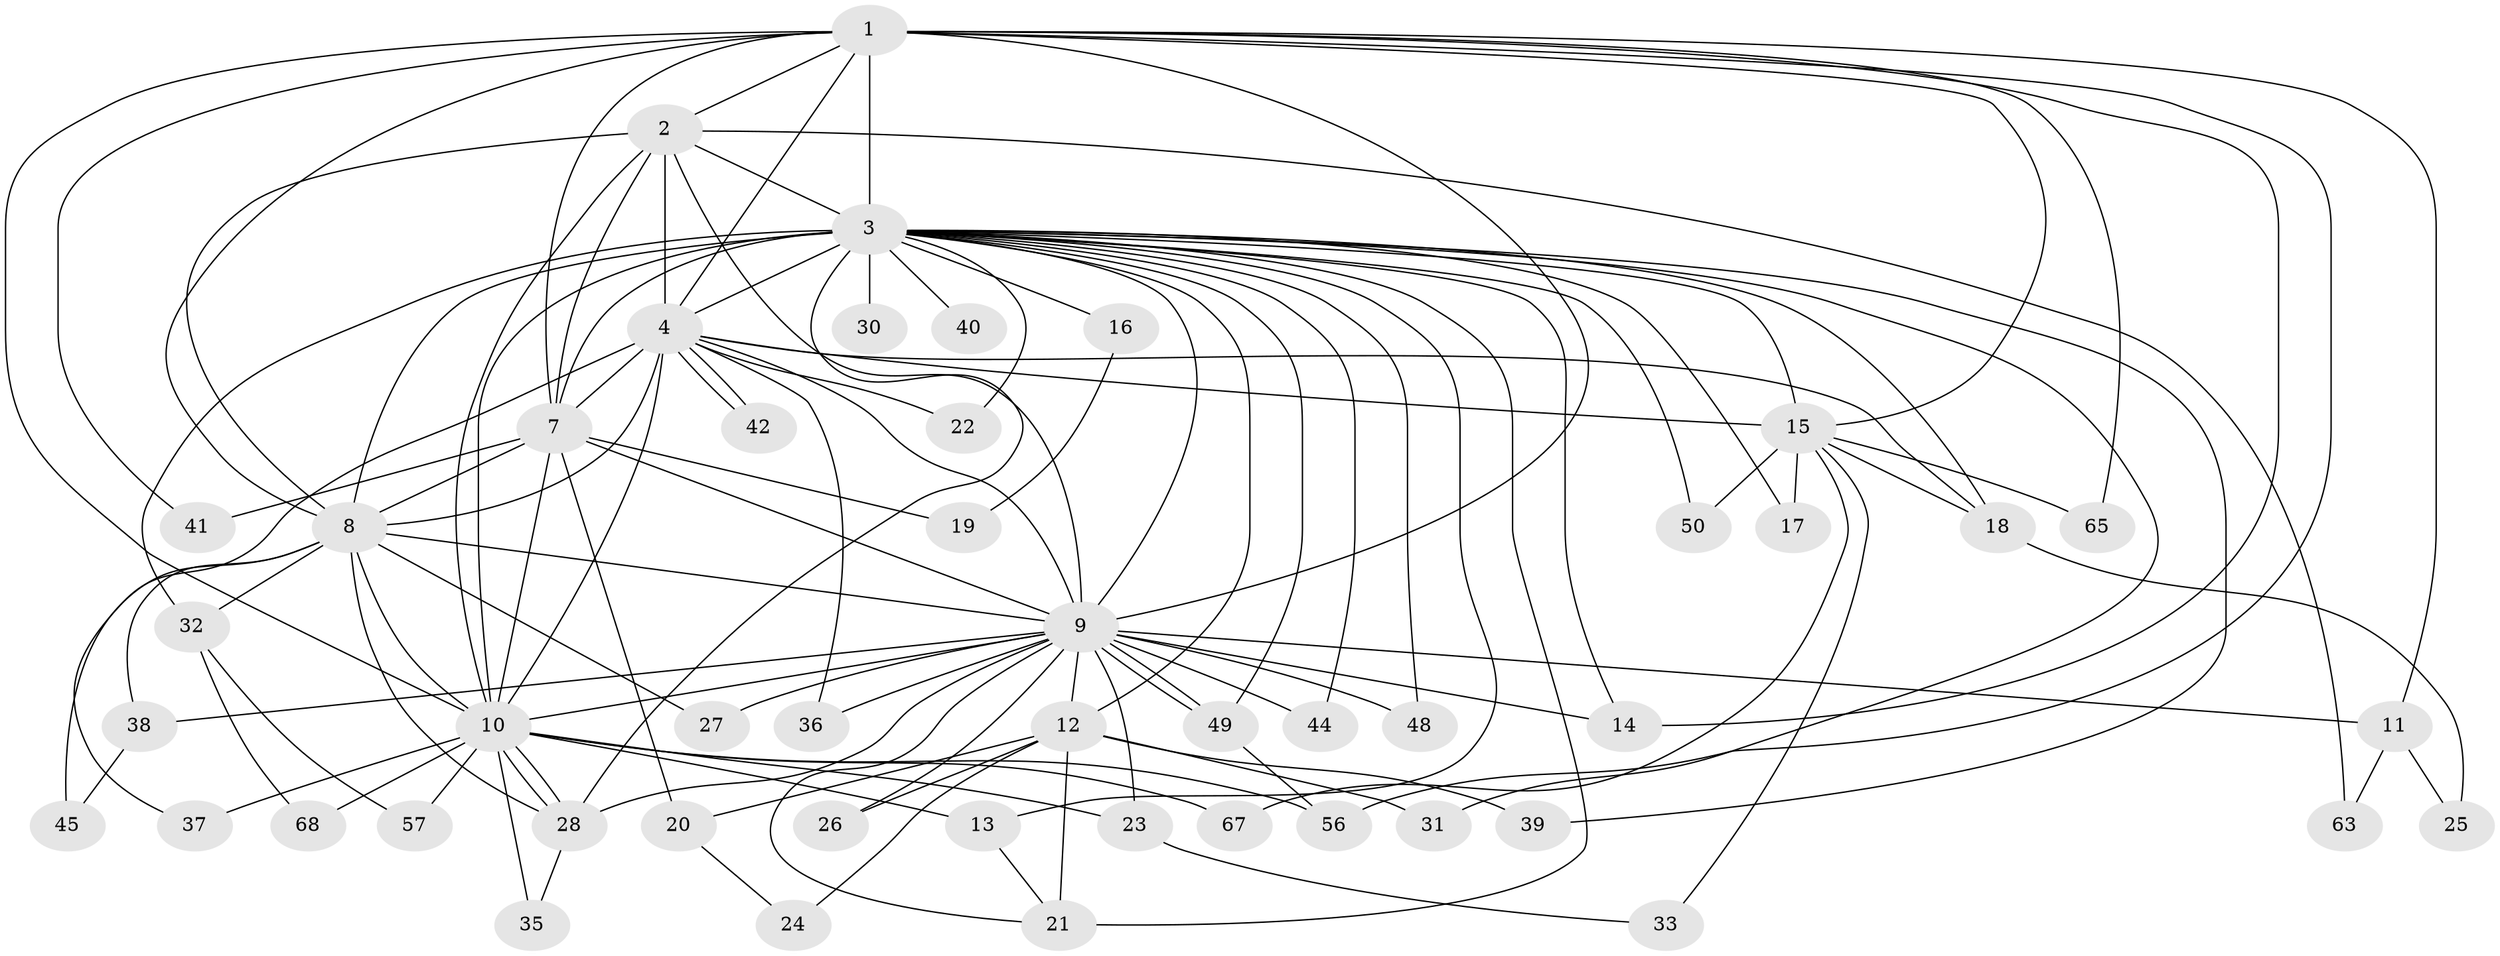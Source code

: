 // original degree distribution, {16: 0.014285714285714285, 10: 0.014285714285714285, 20: 0.014285714285714285, 19: 0.02857142857142857, 12: 0.014285714285714285, 24: 0.014285714285714285, 15: 0.014285714285714285, 14: 0.014285714285714285, 22: 0.014285714285714285, 4: 0.07142857142857142, 9: 0.02857142857142857, 3: 0.1, 2: 0.6285714285714286, 5: 0.014285714285714285, 7: 0.014285714285714285}
// Generated by graph-tools (version 1.1) at 2025/17/03/04/25 18:17:30]
// undirected, 49 vertices, 117 edges
graph export_dot {
graph [start="1"]
  node [color=gray90,style=filled];
  1;
  2;
  3 [super="+62+59+53+5+46+47"];
  4 [super="+51+69+43"];
  7;
  8;
  9 [super="+29+34"];
  10;
  11;
  12;
  13;
  14;
  15;
  16;
  17;
  18;
  19;
  20;
  21 [super="+52+55+54"];
  22;
  23;
  24;
  25;
  26;
  27;
  28 [super="+70+66+58"];
  30;
  31;
  32;
  33;
  35;
  36;
  37;
  38;
  39;
  40;
  41;
  42;
  44;
  45;
  48;
  49;
  50;
  56 [super="+61"];
  57;
  63;
  65;
  67;
  68;
  1 -- 2;
  1 -- 3 [weight=3];
  1 -- 4 [weight=2];
  1 -- 7;
  1 -- 8;
  1 -- 9;
  1 -- 10;
  1 -- 11;
  1 -- 14;
  1 -- 15;
  1 -- 41;
  1 -- 65;
  1 -- 56;
  2 -- 3 [weight=3];
  2 -- 4;
  2 -- 7;
  2 -- 8;
  2 -- 9;
  2 -- 10;
  2 -- 63;
  3 -- 4 [weight=4];
  3 -- 7 [weight=4];
  3 -- 8 [weight=3];
  3 -- 9 [weight=3];
  3 -- 10 [weight=3];
  3 -- 12 [weight=2];
  3 -- 22;
  3 -- 30 [weight=2];
  3 -- 39;
  3 -- 21 [weight=2];
  3 -- 28 [weight=2];
  3 -- 49;
  3 -- 14;
  3 -- 13;
  3 -- 15;
  3 -- 16;
  3 -- 17;
  3 -- 31;
  3 -- 32;
  3 -- 40 [weight=2];
  3 -- 44;
  3 -- 48;
  3 -- 50;
  3 -- 18;
  4 -- 7 [weight=2];
  4 -- 8;
  4 -- 9;
  4 -- 10;
  4 -- 18;
  4 -- 22;
  4 -- 36;
  4 -- 37;
  4 -- 42;
  4 -- 42;
  4 -- 15;
  7 -- 8;
  7 -- 9 [weight=2];
  7 -- 10;
  7 -- 19;
  7 -- 20;
  7 -- 41;
  8 -- 9;
  8 -- 10;
  8 -- 27;
  8 -- 32;
  8 -- 38;
  8 -- 45;
  8 -- 28;
  9 -- 10;
  9 -- 11;
  9 -- 14;
  9 -- 23;
  9 -- 26;
  9 -- 27;
  9 -- 38;
  9 -- 44;
  9 -- 49;
  9 -- 49;
  9 -- 21;
  9 -- 28;
  9 -- 48;
  9 -- 12;
  9 -- 36;
  10 -- 13;
  10 -- 23;
  10 -- 28;
  10 -- 28;
  10 -- 35;
  10 -- 37;
  10 -- 56;
  10 -- 57;
  10 -- 67;
  10 -- 68;
  11 -- 25;
  11 -- 63;
  12 -- 20;
  12 -- 24;
  12 -- 26;
  12 -- 31;
  12 -- 39;
  12 -- 21;
  13 -- 21;
  15 -- 17;
  15 -- 18;
  15 -- 33;
  15 -- 50;
  15 -- 65;
  15 -- 67;
  16 -- 19;
  18 -- 25;
  20 -- 24;
  23 -- 33;
  28 -- 35;
  32 -- 57;
  32 -- 68;
  38 -- 45;
  49 -- 56;
}
